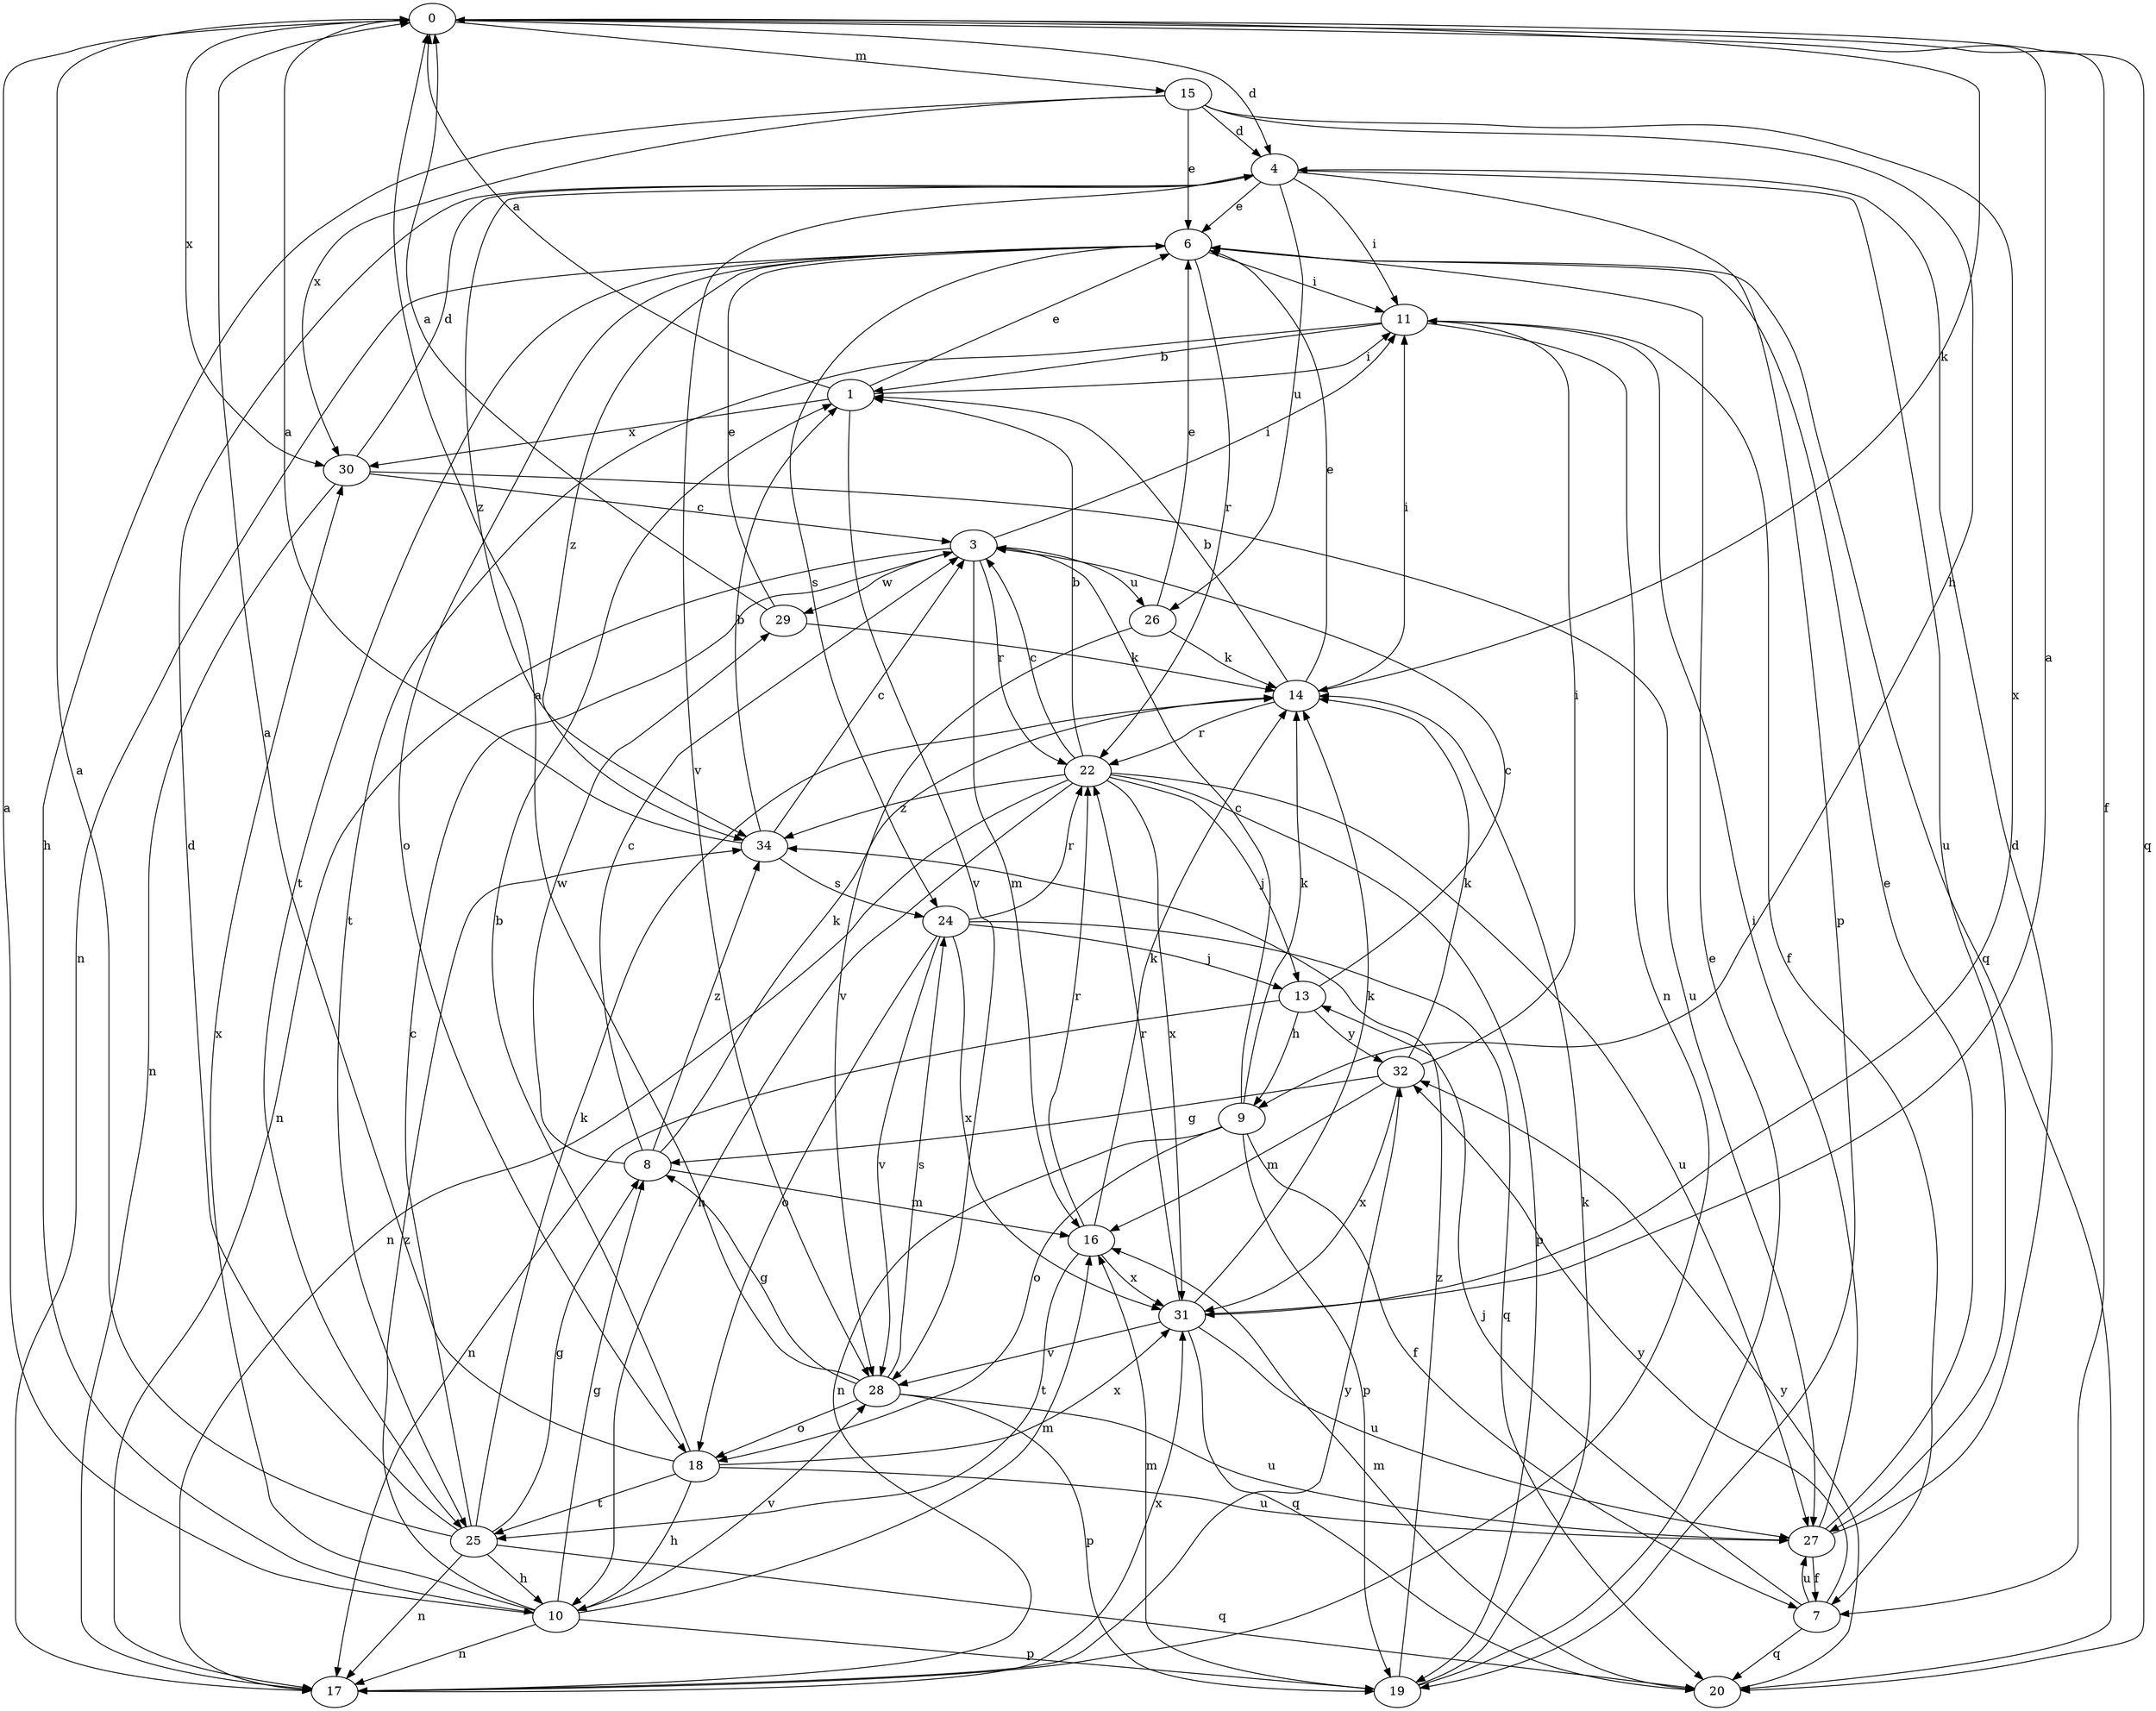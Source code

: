 strict digraph  {
0;
1;
3;
4;
6;
7;
8;
9;
10;
11;
13;
14;
15;
16;
17;
18;
19;
20;
22;
24;
25;
26;
27;
28;
29;
30;
31;
32;
34;
0 -> 4  [label=d];
0 -> 7  [label=f];
0 -> 14  [label=k];
0 -> 15  [label=m];
0 -> 20  [label=q];
0 -> 30  [label=x];
1 -> 0  [label=a];
1 -> 6  [label=e];
1 -> 11  [label=i];
1 -> 28  [label=v];
1 -> 30  [label=x];
3 -> 11  [label=i];
3 -> 16  [label=m];
3 -> 17  [label=n];
3 -> 22  [label=r];
3 -> 26  [label=u];
3 -> 29  [label=w];
4 -> 6  [label=e];
4 -> 11  [label=i];
4 -> 19  [label=p];
4 -> 26  [label=u];
4 -> 27  [label=u];
4 -> 28  [label=v];
4 -> 34  [label=z];
6 -> 11  [label=i];
6 -> 17  [label=n];
6 -> 18  [label=o];
6 -> 20  [label=q];
6 -> 22  [label=r];
6 -> 24  [label=s];
6 -> 25  [label=t];
6 -> 34  [label=z];
7 -> 13  [label=j];
7 -> 20  [label=q];
7 -> 27  [label=u];
7 -> 32  [label=y];
8 -> 3  [label=c];
8 -> 14  [label=k];
8 -> 16  [label=m];
8 -> 29  [label=w];
8 -> 34  [label=z];
9 -> 3  [label=c];
9 -> 7  [label=f];
9 -> 14  [label=k];
9 -> 17  [label=n];
9 -> 18  [label=o];
9 -> 19  [label=p];
10 -> 0  [label=a];
10 -> 8  [label=g];
10 -> 16  [label=m];
10 -> 17  [label=n];
10 -> 19  [label=p];
10 -> 28  [label=v];
10 -> 30  [label=x];
10 -> 34  [label=z];
11 -> 1  [label=b];
11 -> 7  [label=f];
11 -> 17  [label=n];
11 -> 25  [label=t];
13 -> 3  [label=c];
13 -> 9  [label=h];
13 -> 17  [label=n];
13 -> 32  [label=y];
14 -> 1  [label=b];
14 -> 6  [label=e];
14 -> 11  [label=i];
14 -> 22  [label=r];
15 -> 4  [label=d];
15 -> 6  [label=e];
15 -> 9  [label=h];
15 -> 10  [label=h];
15 -> 30  [label=x];
15 -> 31  [label=x];
16 -> 14  [label=k];
16 -> 22  [label=r];
16 -> 25  [label=t];
16 -> 31  [label=x];
17 -> 31  [label=x];
17 -> 32  [label=y];
18 -> 0  [label=a];
18 -> 1  [label=b];
18 -> 10  [label=h];
18 -> 25  [label=t];
18 -> 27  [label=u];
18 -> 31  [label=x];
19 -> 6  [label=e];
19 -> 14  [label=k];
19 -> 16  [label=m];
19 -> 34  [label=z];
20 -> 16  [label=m];
20 -> 32  [label=y];
22 -> 1  [label=b];
22 -> 3  [label=c];
22 -> 10  [label=h];
22 -> 13  [label=j];
22 -> 17  [label=n];
22 -> 19  [label=p];
22 -> 27  [label=u];
22 -> 31  [label=x];
22 -> 34  [label=z];
24 -> 13  [label=j];
24 -> 18  [label=o];
24 -> 20  [label=q];
24 -> 22  [label=r];
24 -> 28  [label=v];
24 -> 31  [label=x];
25 -> 0  [label=a];
25 -> 3  [label=c];
25 -> 4  [label=d];
25 -> 8  [label=g];
25 -> 10  [label=h];
25 -> 14  [label=k];
25 -> 17  [label=n];
25 -> 20  [label=q];
26 -> 6  [label=e];
26 -> 14  [label=k];
26 -> 28  [label=v];
27 -> 4  [label=d];
27 -> 6  [label=e];
27 -> 7  [label=f];
27 -> 11  [label=i];
28 -> 0  [label=a];
28 -> 8  [label=g];
28 -> 18  [label=o];
28 -> 19  [label=p];
28 -> 24  [label=s];
28 -> 27  [label=u];
29 -> 0  [label=a];
29 -> 6  [label=e];
29 -> 14  [label=k];
30 -> 3  [label=c];
30 -> 4  [label=d];
30 -> 17  [label=n];
30 -> 27  [label=u];
31 -> 0  [label=a];
31 -> 14  [label=k];
31 -> 20  [label=q];
31 -> 22  [label=r];
31 -> 27  [label=u];
31 -> 28  [label=v];
32 -> 8  [label=g];
32 -> 11  [label=i];
32 -> 14  [label=k];
32 -> 16  [label=m];
32 -> 31  [label=x];
34 -> 0  [label=a];
34 -> 1  [label=b];
34 -> 3  [label=c];
34 -> 24  [label=s];
}
